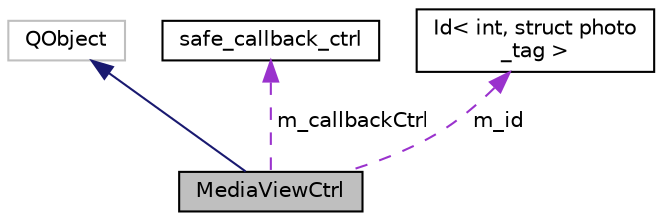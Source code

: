 digraph "MediaViewCtrl"
{
 // LATEX_PDF_SIZE
  edge [fontname="Helvetica",fontsize="10",labelfontname="Helvetica",labelfontsize="10"];
  node [fontname="Helvetica",fontsize="10",shape=record];
  Node1 [label="MediaViewCtrl",height=0.2,width=0.4,color="black", fillcolor="grey75", style="filled", fontcolor="black",tooltip=" "];
  Node2 -> Node1 [dir="back",color="midnightblue",fontsize="10",style="solid",fontname="Helvetica"];
  Node2 [label="QObject",height=0.2,width=0.4,color="grey75", fillcolor="white", style="filled",tooltip=" "];
  Node3 -> Node1 [dir="back",color="darkorchid3",fontsize="10",style="dashed",label=" m_callbackCtrl" ,fontname="Helvetica"];
  Node3 [label="safe_callback_ctrl",height=0.2,width=0.4,color="black", fillcolor="white", style="filled",URL="$classsafe__callback__ctrl.html",tooltip=" "];
  Node4 -> Node1 [dir="back",color="darkorchid3",fontsize="10",style="dashed",label=" m_id" ,fontname="Helvetica"];
  Node4 [label="Id\< int, struct photo\l_tag \>",height=0.2,width=0.4,color="black", fillcolor="white", style="filled",URL="$class_id.html",tooltip=" "];
}

